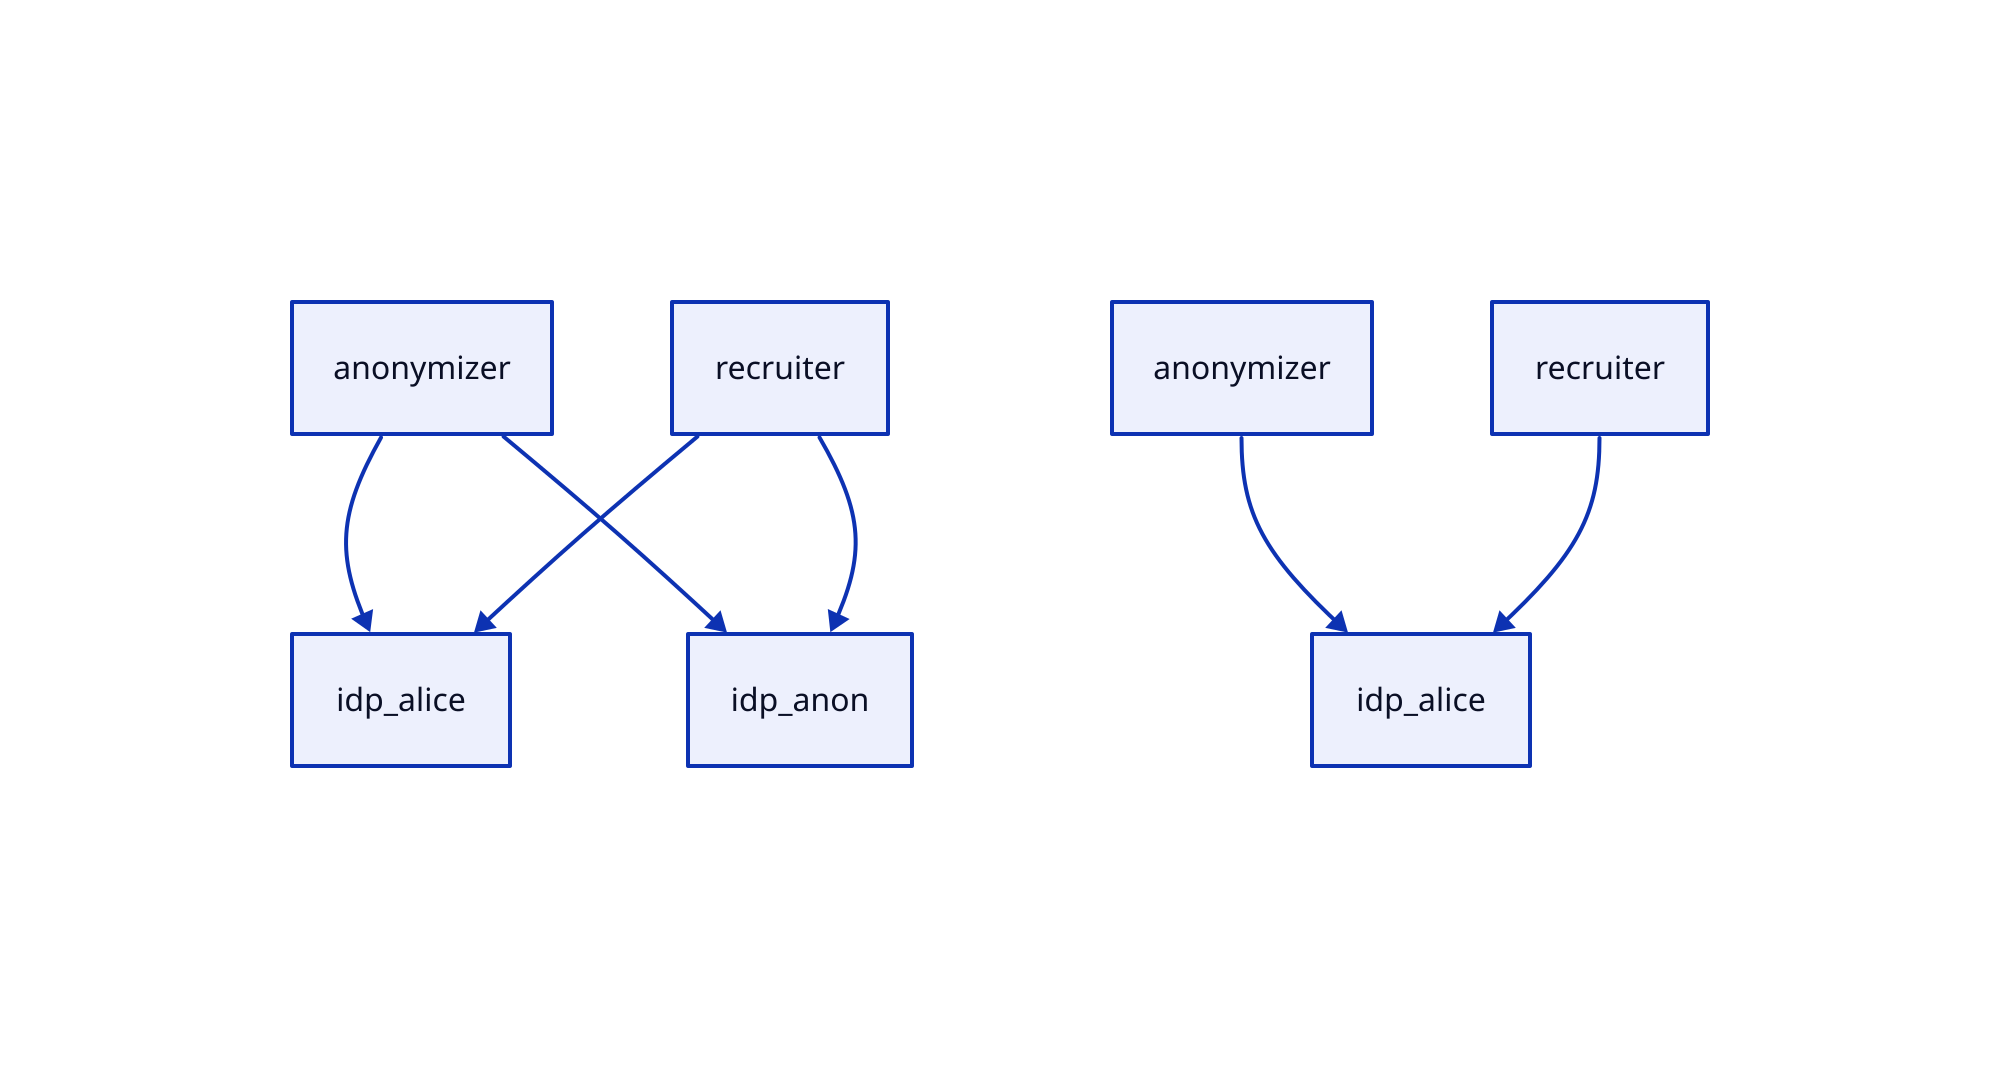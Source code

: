 direction: down
trust_third_party_service: |md
Trust: Third Party Service solution
| {
  anonymizer
  recruiter
  idp_alice
  idp_anon

  anonymizer -> idp_alice
  anonymizer -> idp_anon
  recruiter -> idp_anon
  recruiter -> idp_alice

}

trust_did: |md
Trust: `did:key` solution
| {
  anonymizer
  recruiter
  idp_alice

  anonymizer -> idp_alice
 
  recruiter -> idp_alice

}